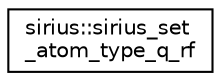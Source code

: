 digraph "Graphical Class Hierarchy"
{
 // INTERACTIVE_SVG=YES
  edge [fontname="Helvetica",fontsize="10",labelfontname="Helvetica",labelfontsize="10"];
  node [fontname="Helvetica",fontsize="10",shape=record];
  rankdir="LR";
  Node1 [label="sirius::sirius_set\l_atom_type_q_rf",height=0.2,width=0.4,color="black", fillcolor="white", style="filled",URL="$interfacesirius_1_1sirius__set__atom__type__q__rf.html"];
}
